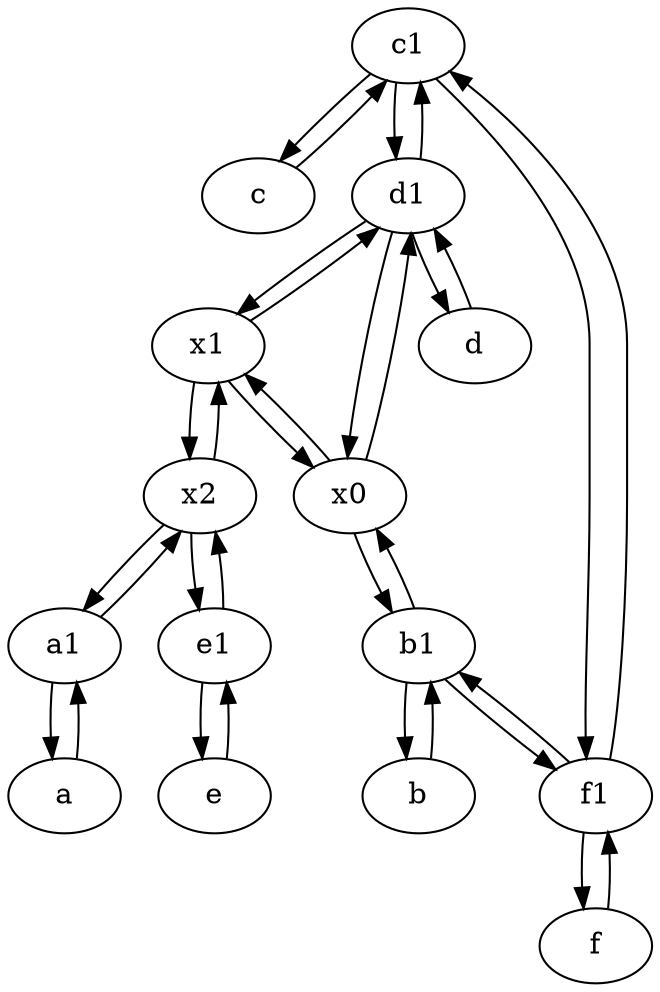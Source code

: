 digraph  {
	c1 [pos="30,15!"];
	c [pos="20,10!"];
	a1 [pos="40,15!"];
	e1 [pos="25,45!"];
	x1;
	d1 [pos="25,30!"];
	e [pos="30,50!"];
	x2;
	x0;
	f [pos="15,45!"];
	b1 [pos="45,20!"];
	f1;
	a [pos="40,10!"];
	b [pos="50,20!"];
	d [pos="20,30!"];
	x0 -> x1;
	c1 -> d1;
	f1 -> f;
	f -> f1;
	d -> d1;
	x0 -> d1;
	d1 -> x0;
	x1 -> x2;
	b1 -> b;
	d1 -> d;
	b1 -> f1;
	d1 -> c1;
	c1 -> c;
	c -> c1;
	b1 -> x0;
	c1 -> f1;
	a1 -> a;
	x1 -> x0;
	x2 -> e1;
	x2 -> a1;
	d1 -> x1;
	x1 -> d1;
	f1 -> b1;
	e1 -> e;
	e -> e1;
	e1 -> x2;
	x2 -> x1;
	a1 -> x2;
	f1 -> c1;
	a -> a1;
	x0 -> b1;
	b -> b1;

	}